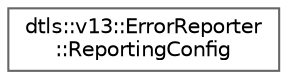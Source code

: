 digraph "Graphical Class Hierarchy"
{
 // LATEX_PDF_SIZE
  bgcolor="transparent";
  edge [fontname=Helvetica,fontsize=10,labelfontname=Helvetica,labelfontsize=10];
  node [fontname=Helvetica,fontsize=10,shape=box,height=0.2,width=0.4];
  rankdir="LR";
  Node0 [id="Node000000",label="dtls::v13::ErrorReporter\l::ReportingConfig",height=0.2,width=0.4,color="grey40", fillcolor="white", style="filled",URL="$structdtls_1_1v13_1_1ErrorReporter_1_1ReportingConfig.html",tooltip=" "];
}
